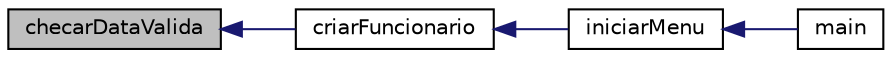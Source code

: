 digraph "checarDataValida"
{
  edge [fontname="Helvetica",fontsize="10",labelfontname="Helvetica",labelfontsize="10"];
  node [fontname="Helvetica",fontsize="10",shape=record];
  rankdir="LR";
  Node5 [label="checarDataValida",height=0.2,width=0.4,color="black", fillcolor="grey75", style="filled", fontcolor="black"];
  Node5 -> Node6 [dir="back",color="midnightblue",fontsize="10",style="solid",fontname="Helvetica"];
  Node6 [label="criarFuncionario",height=0.2,width=0.4,color="black", fillcolor="white", style="filled",URL="$funcionario-crud_8h.html#ab840fdccc242c779069c6b34f01b58a8",tooltip="Cria um funcionario. "];
  Node6 -> Node7 [dir="back",color="midnightblue",fontsize="10",style="solid",fontname="Helvetica"];
  Node7 [label="iniciarMenu",height=0.2,width=0.4,color="black", fillcolor="white", style="filled",URL="$menu_8h.html#a2311af40e30459172b0fa90ac0bf6030",tooltip="inicializa o menu do sistema "];
  Node7 -> Node8 [dir="back",color="midnightblue",fontsize="10",style="solid",fontname="Helvetica"];
  Node8 [label="main",height=0.2,width=0.4,color="black", fillcolor="white", style="filled",URL="$main_8cpp.html#a0ddf1224851353fc92bfbff6f499fa97"];
}
